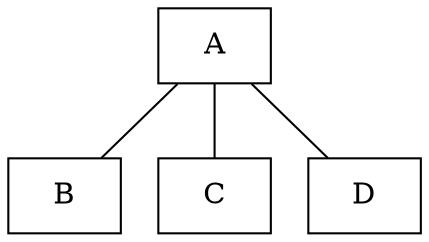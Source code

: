 graph {
    label=""
    labelloc=t
    labeljust=l
    rankdir=UD
    node [widht=1, height=0.5, shape=rectangle, fontsize=14]

    A -- B 
    A -- C
    A -- D
}


